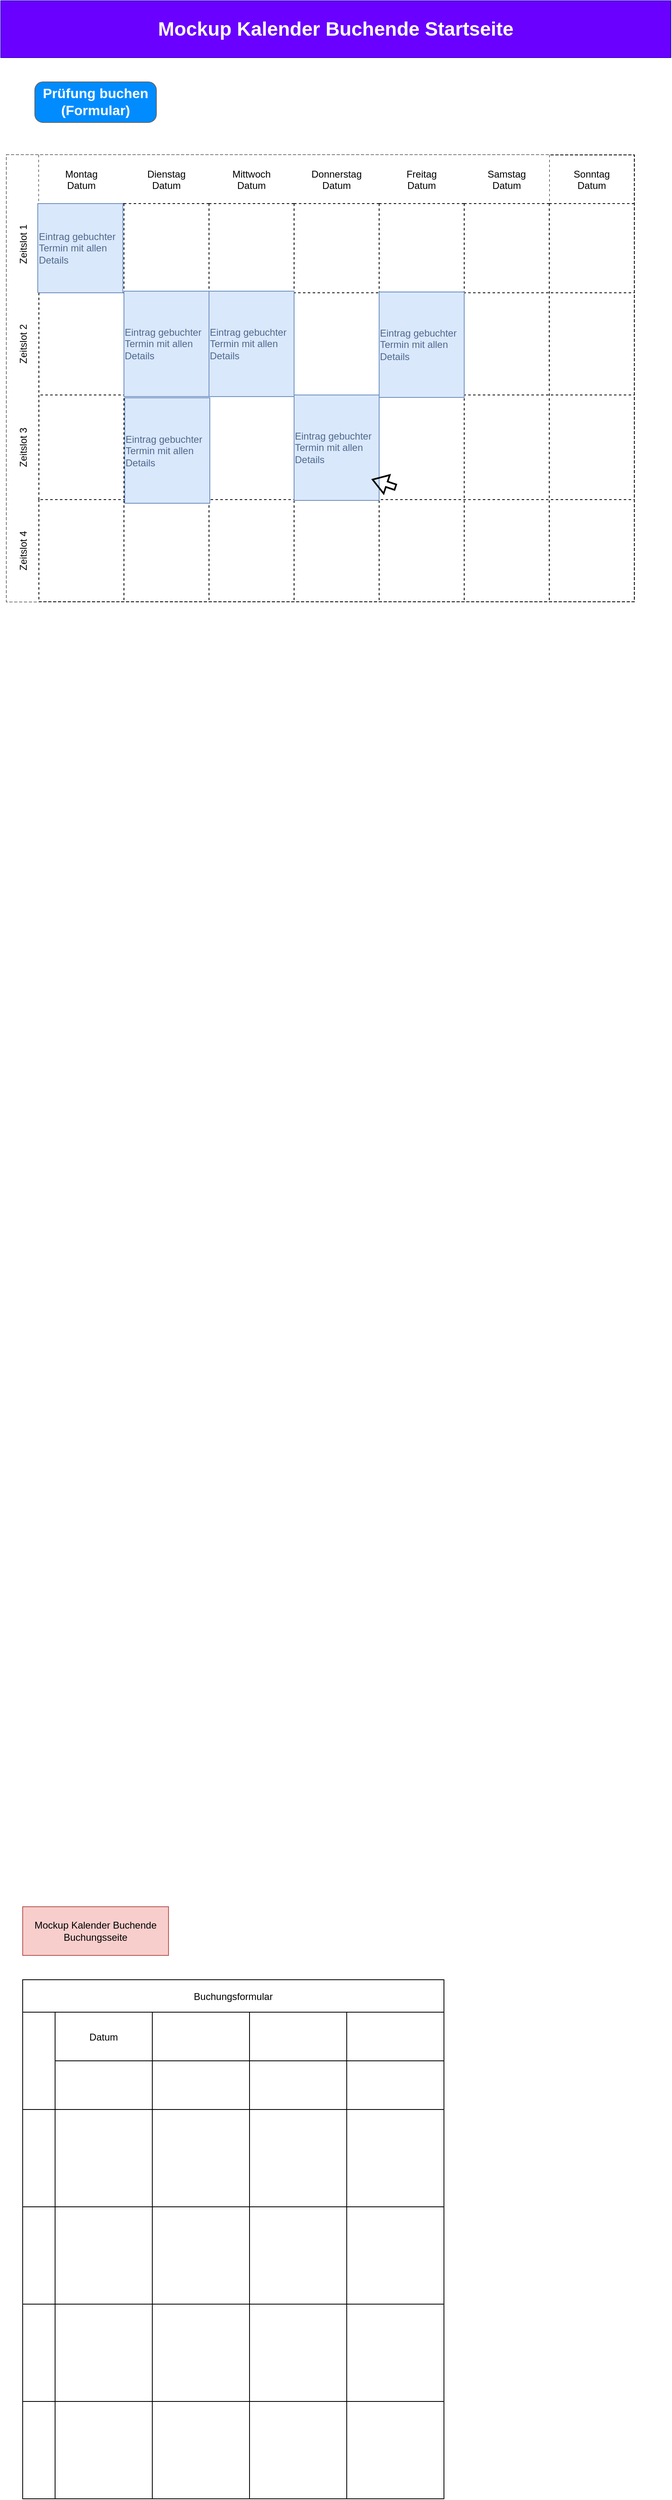 <mxfile version="24.6.5" type="github">
  <diagram name="Seite-1" id="cYS-9EuOB4i6pcKZ9MJi">
    <mxGraphModel dx="2208" dy="1963" grid="1" gridSize="10" guides="1" tooltips="1" connect="1" arrows="1" fold="1" page="1" pageScale="1" pageWidth="827" pageHeight="1169" math="0" shadow="0">
      <root>
        <mxCell id="0" />
        <mxCell id="1" parent="0" />
        <mxCell id="zZJHMVHqWspqlWFaA559-40" value="Prüfung buchen (Formular)" style="strokeWidth=1;shadow=0;dashed=0;align=center;html=1;shape=mxgraph.mockup.buttons.button;strokeColor=#666666;fontColor=#ffffff;mainText=;buttonStyle=round;fontSize=17;fontStyle=1;fillColor=#008cff;whiteSpace=wrap;" parent="1" vertex="1">
          <mxGeometry x="-785" y="-1060" width="150" height="50" as="geometry" />
        </mxCell>
        <mxCell id="zZJHMVHqWspqlWFaA559-41" value="Mockup Kalender Buchende Buchungsseite" style="rounded=0;whiteSpace=wrap;html=1;fillColor=#f8cecc;strokeColor=#b85450;" parent="1" vertex="1">
          <mxGeometry x="-800" y="1190" width="180" height="60" as="geometry" />
        </mxCell>
        <mxCell id="zZJHMVHqWspqlWFaA559-54" value="Buchungsformular" style="shape=table;childLayout=tableLayout;startSize=40;collapsible=0;recursiveResize=0;expand=0;" parent="1" vertex="1">
          <mxGeometry x="-800" y="1280" width="520" height="640" as="geometry" />
        </mxCell>
        <mxCell id="zZJHMVHqWspqlWFaA559-55" value="" style="shape=tableRow;horizontal=0;swimlaneHead=0;swimlaneBody=0;top=0;left=0;strokeColor=inherit;bottom=0;right=0;dropTarget=0;fontStyle=0;fillColor=none;points=[[0,0.5],[1,0.5]];portConstraint=eastwest;startSize=40;collapsible=0;recursiveResize=0;expand=0;" parent="zZJHMVHqWspqlWFaA559-54" vertex="1">
          <mxGeometry y="40" width="520" height="120" as="geometry" />
        </mxCell>
        <mxCell id="zZJHMVHqWspqlWFaA559-56" value="Datum" style="swimlane;swimlaneHead=0;swimlaneBody=0;fontStyle=0;strokeColor=inherit;connectable=0;fillColor=none;startSize=60;collapsible=0;recursiveResize=0;expand=0;" parent="zZJHMVHqWspqlWFaA559-55" vertex="1">
          <mxGeometry x="40" width="120" height="120" as="geometry">
            <mxRectangle width="120" height="120" as="alternateBounds" />
          </mxGeometry>
        </mxCell>
        <mxCell id="zZJHMVHqWspqlWFaA559-57" value="" style="swimlane;swimlaneHead=0;swimlaneBody=0;fontStyle=0;strokeColor=inherit;connectable=0;fillColor=none;startSize=60;collapsible=0;recursiveResize=0;expand=0;" parent="zZJHMVHqWspqlWFaA559-55" vertex="1">
          <mxGeometry x="160" width="120" height="120" as="geometry">
            <mxRectangle width="120" height="120" as="alternateBounds" />
          </mxGeometry>
        </mxCell>
        <mxCell id="zZJHMVHqWspqlWFaA559-58" value="" style="swimlane;swimlaneHead=0;swimlaneBody=0;fontStyle=0;strokeColor=inherit;connectable=0;fillColor=none;startSize=60;collapsible=0;recursiveResize=0;expand=0;" parent="zZJHMVHqWspqlWFaA559-55" vertex="1">
          <mxGeometry x="280" width="120" height="120" as="geometry">
            <mxRectangle width="120" height="120" as="alternateBounds" />
          </mxGeometry>
        </mxCell>
        <mxCell id="zZJHMVHqWspqlWFaA559-59" value="" style="swimlane;swimlaneHead=0;swimlaneBody=0;fontStyle=0;strokeColor=inherit;connectable=0;fillColor=none;startSize=60;collapsible=0;recursiveResize=0;expand=0;" parent="zZJHMVHqWspqlWFaA559-55" vertex="1">
          <mxGeometry x="400" width="120" height="120" as="geometry">
            <mxRectangle width="120" height="120" as="alternateBounds" />
          </mxGeometry>
        </mxCell>
        <mxCell id="zZJHMVHqWspqlWFaA559-60" value="" style="shape=tableRow;horizontal=0;swimlaneHead=0;swimlaneBody=0;top=0;left=0;strokeColor=inherit;bottom=0;right=0;dropTarget=0;fontStyle=0;fillColor=none;points=[[0,0.5],[1,0.5]];portConstraint=eastwest;startSize=40;collapsible=0;recursiveResize=0;expand=0;" parent="zZJHMVHqWspqlWFaA559-54" vertex="1">
          <mxGeometry y="160" width="520" height="120" as="geometry" />
        </mxCell>
        <mxCell id="zZJHMVHqWspqlWFaA559-61" value="" style="swimlane;swimlaneHead=0;swimlaneBody=0;fontStyle=0;connectable=0;strokeColor=inherit;fillColor=none;startSize=0;collapsible=0;recursiveResize=0;expand=0;" parent="zZJHMVHqWspqlWFaA559-60" vertex="1">
          <mxGeometry x="40" width="120" height="120" as="geometry">
            <mxRectangle width="120" height="120" as="alternateBounds" />
          </mxGeometry>
        </mxCell>
        <mxCell id="zZJHMVHqWspqlWFaA559-62" value="" style="swimlane;swimlaneHead=0;swimlaneBody=0;fontStyle=0;connectable=0;strokeColor=inherit;fillColor=none;startSize=0;collapsible=0;recursiveResize=0;expand=0;" parent="zZJHMVHqWspqlWFaA559-60" vertex="1">
          <mxGeometry x="160" width="120" height="120" as="geometry">
            <mxRectangle width="120" height="120" as="alternateBounds" />
          </mxGeometry>
        </mxCell>
        <mxCell id="zZJHMVHqWspqlWFaA559-63" value="" style="swimlane;swimlaneHead=0;swimlaneBody=0;fontStyle=0;connectable=0;strokeColor=inherit;fillColor=none;startSize=0;collapsible=0;recursiveResize=0;expand=0;" parent="zZJHMVHqWspqlWFaA559-60" vertex="1">
          <mxGeometry x="280" width="120" height="120" as="geometry">
            <mxRectangle width="120" height="120" as="alternateBounds" />
          </mxGeometry>
        </mxCell>
        <mxCell id="zZJHMVHqWspqlWFaA559-64" value="" style="swimlane;swimlaneHead=0;swimlaneBody=0;fontStyle=0;connectable=0;strokeColor=inherit;fillColor=none;startSize=0;collapsible=0;recursiveResize=0;expand=0;" parent="zZJHMVHqWspqlWFaA559-60" vertex="1">
          <mxGeometry x="400" width="120" height="120" as="geometry">
            <mxRectangle width="120" height="120" as="alternateBounds" />
          </mxGeometry>
        </mxCell>
        <mxCell id="zZJHMVHqWspqlWFaA559-65" value="" style="shape=tableRow;horizontal=0;swimlaneHead=0;swimlaneBody=0;top=0;left=0;strokeColor=inherit;bottom=0;right=0;dropTarget=0;fontStyle=0;fillColor=none;points=[[0,0.5],[1,0.5]];portConstraint=eastwest;startSize=40;collapsible=0;recursiveResize=0;expand=0;" parent="zZJHMVHqWspqlWFaA559-54" vertex="1">
          <mxGeometry y="280" width="520" height="120" as="geometry" />
        </mxCell>
        <mxCell id="zZJHMVHqWspqlWFaA559-66" value="" style="swimlane;swimlaneHead=0;swimlaneBody=0;fontStyle=0;connectable=0;strokeColor=inherit;fillColor=none;startSize=0;collapsible=0;recursiveResize=0;expand=0;" parent="zZJHMVHqWspqlWFaA559-65" vertex="1">
          <mxGeometry x="40" width="120" height="120" as="geometry">
            <mxRectangle width="120" height="120" as="alternateBounds" />
          </mxGeometry>
        </mxCell>
        <mxCell id="zZJHMVHqWspqlWFaA559-67" value="" style="swimlane;swimlaneHead=0;swimlaneBody=0;fontStyle=0;connectable=0;strokeColor=inherit;fillColor=none;startSize=0;collapsible=0;recursiveResize=0;expand=0;" parent="zZJHMVHqWspqlWFaA559-65" vertex="1">
          <mxGeometry x="160" width="120" height="120" as="geometry">
            <mxRectangle width="120" height="120" as="alternateBounds" />
          </mxGeometry>
        </mxCell>
        <mxCell id="zZJHMVHqWspqlWFaA559-68" value="" style="swimlane;swimlaneHead=0;swimlaneBody=0;fontStyle=0;connectable=0;strokeColor=inherit;fillColor=none;startSize=0;collapsible=0;recursiveResize=0;expand=0;" parent="zZJHMVHqWspqlWFaA559-65" vertex="1">
          <mxGeometry x="280" width="120" height="120" as="geometry">
            <mxRectangle width="120" height="120" as="alternateBounds" />
          </mxGeometry>
        </mxCell>
        <mxCell id="zZJHMVHqWspqlWFaA559-69" value="" style="swimlane;swimlaneHead=0;swimlaneBody=0;fontStyle=0;connectable=0;strokeColor=inherit;fillColor=none;startSize=0;collapsible=0;recursiveResize=0;expand=0;" parent="zZJHMVHqWspqlWFaA559-65" vertex="1">
          <mxGeometry x="400" width="120" height="120" as="geometry">
            <mxRectangle width="120" height="120" as="alternateBounds" />
          </mxGeometry>
        </mxCell>
        <mxCell id="zZJHMVHqWspqlWFaA559-70" value="" style="shape=tableRow;horizontal=0;swimlaneHead=0;swimlaneBody=0;top=0;left=0;strokeColor=inherit;bottom=0;right=0;dropTarget=0;fontStyle=0;fillColor=none;points=[[0,0.5],[1,0.5]];portConstraint=eastwest;startSize=40;collapsible=0;recursiveResize=0;expand=0;" parent="zZJHMVHqWspqlWFaA559-54" vertex="1">
          <mxGeometry y="400" width="520" height="120" as="geometry" />
        </mxCell>
        <mxCell id="zZJHMVHqWspqlWFaA559-71" value="" style="swimlane;swimlaneHead=0;swimlaneBody=0;fontStyle=0;connectable=0;strokeColor=inherit;fillColor=none;startSize=0;collapsible=0;recursiveResize=0;expand=0;" parent="zZJHMVHqWspqlWFaA559-70" vertex="1">
          <mxGeometry x="40" width="120" height="120" as="geometry">
            <mxRectangle width="120" height="120" as="alternateBounds" />
          </mxGeometry>
        </mxCell>
        <mxCell id="zZJHMVHqWspqlWFaA559-72" value="" style="swimlane;swimlaneHead=0;swimlaneBody=0;fontStyle=0;connectable=0;strokeColor=inherit;fillColor=none;startSize=0;collapsible=0;recursiveResize=0;expand=0;" parent="zZJHMVHqWspqlWFaA559-70" vertex="1">
          <mxGeometry x="160" width="120" height="120" as="geometry">
            <mxRectangle width="120" height="120" as="alternateBounds" />
          </mxGeometry>
        </mxCell>
        <mxCell id="zZJHMVHqWspqlWFaA559-73" value="" style="swimlane;swimlaneHead=0;swimlaneBody=0;fontStyle=0;connectable=0;strokeColor=inherit;fillColor=none;startSize=0;collapsible=0;recursiveResize=0;expand=0;" parent="zZJHMVHqWspqlWFaA559-70" vertex="1">
          <mxGeometry x="280" width="120" height="120" as="geometry">
            <mxRectangle width="120" height="120" as="alternateBounds" />
          </mxGeometry>
        </mxCell>
        <mxCell id="zZJHMVHqWspqlWFaA559-74" value="" style="swimlane;swimlaneHead=0;swimlaneBody=0;fontStyle=0;connectable=0;strokeColor=inherit;fillColor=none;startSize=0;collapsible=0;recursiveResize=0;expand=0;" parent="zZJHMVHqWspqlWFaA559-70" vertex="1">
          <mxGeometry x="400" width="120" height="120" as="geometry">
            <mxRectangle width="120" height="120" as="alternateBounds" />
          </mxGeometry>
        </mxCell>
        <mxCell id="zZJHMVHqWspqlWFaA559-75" value="" style="shape=tableRow;horizontal=0;swimlaneHead=0;swimlaneBody=0;top=0;left=0;strokeColor=inherit;bottom=0;right=0;dropTarget=0;fontStyle=0;fillColor=none;points=[[0,0.5],[1,0.5]];portConstraint=eastwest;startSize=40;collapsible=0;recursiveResize=0;expand=0;" parent="zZJHMVHqWspqlWFaA559-54" vertex="1">
          <mxGeometry y="520" width="520" height="120" as="geometry" />
        </mxCell>
        <mxCell id="zZJHMVHqWspqlWFaA559-76" value="" style="swimlane;swimlaneHead=0;swimlaneBody=0;fontStyle=0;connectable=0;strokeColor=inherit;fillColor=none;startSize=0;collapsible=0;recursiveResize=0;expand=0;" parent="zZJHMVHqWspqlWFaA559-75" vertex="1">
          <mxGeometry x="40" width="120" height="120" as="geometry">
            <mxRectangle width="120" height="120" as="alternateBounds" />
          </mxGeometry>
        </mxCell>
        <mxCell id="zZJHMVHqWspqlWFaA559-77" value="" style="swimlane;swimlaneHead=0;swimlaneBody=0;fontStyle=0;connectable=0;strokeColor=inherit;fillColor=none;startSize=0;collapsible=0;recursiveResize=0;expand=0;" parent="zZJHMVHqWspqlWFaA559-75" vertex="1">
          <mxGeometry x="160" width="120" height="120" as="geometry">
            <mxRectangle width="120" height="120" as="alternateBounds" />
          </mxGeometry>
        </mxCell>
        <mxCell id="zZJHMVHqWspqlWFaA559-78" value="" style="swimlane;swimlaneHead=0;swimlaneBody=0;fontStyle=0;connectable=0;strokeColor=inherit;fillColor=none;startSize=0;collapsible=0;recursiveResize=0;expand=0;" parent="zZJHMVHqWspqlWFaA559-75" vertex="1">
          <mxGeometry x="280" width="120" height="120" as="geometry">
            <mxRectangle width="120" height="120" as="alternateBounds" />
          </mxGeometry>
        </mxCell>
        <mxCell id="zZJHMVHqWspqlWFaA559-79" value="" style="swimlane;swimlaneHead=0;swimlaneBody=0;fontStyle=0;connectable=0;strokeColor=inherit;fillColor=none;startSize=0;collapsible=0;recursiveResize=0;expand=0;" parent="zZJHMVHqWspqlWFaA559-75" vertex="1">
          <mxGeometry x="400" width="120" height="120" as="geometry">
            <mxRectangle width="120" height="120" as="alternateBounds" />
          </mxGeometry>
        </mxCell>
        <mxCell id="TFHUqVvF181P1IRJi5gQ-1" value="" style="shape=table;childLayout=tableLayout;startSize=0;collapsible=0;recursiveResize=0;expand=0;dashed=1;" vertex="1" parent="1">
          <mxGeometry x="-820" y="-970" width="775" height="551" as="geometry" />
        </mxCell>
        <mxCell id="TFHUqVvF181P1IRJi5gQ-2" value="Zeitslot 1                " style="shape=tableRow;horizontal=0;swimlaneHead=0;swimlaneBody=0;top=0;left=0;bottom=0;right=0;dropTarget=0;fontStyle=0;points=[[0,0.5],[1,0.5]];portConstraint=eastwest;startSize=40;collapsible=0;recursiveResize=0;expand=0;fillColor=default;dashed=1;" vertex="1" parent="TFHUqVvF181P1IRJi5gQ-1">
          <mxGeometry width="775" height="170" as="geometry" />
        </mxCell>
        <mxCell id="TFHUqVvF181P1IRJi5gQ-3" value="Montag&#xa;Datum" style="swimlane;swimlaneHead=0;swimlaneBody=0;fontStyle=0;connectable=0;startSize=60;collapsible=0;recursiveResize=0;expand=0;dashed=1;" vertex="1" parent="TFHUqVvF181P1IRJi5gQ-2">
          <mxGeometry x="40" width="105" height="170" as="geometry">
            <mxRectangle width="105" height="170" as="alternateBounds" />
          </mxGeometry>
        </mxCell>
        <mxCell id="TFHUqVvF181P1IRJi5gQ-4" value="&lt;div align=&quot;left&quot;&gt;&lt;div align=&quot;left&quot;&gt;&lt;font color=&quot;#4f688c&quot;&gt;Eintrag gebuchter Termin mit allen Details&lt;/font&gt;&lt;/div&gt;&lt;font color=&quot;#4f688c&quot;&gt;&lt;/font&gt;&lt;/div&gt;" style="rounded=0;whiteSpace=wrap;html=1;fillColor=#dae8fc;strokeColor=#6c8ebf;" vertex="1" parent="TFHUqVvF181P1IRJi5gQ-3">
          <mxGeometry x="-1.39" y="60" width="105" height="110" as="geometry" />
        </mxCell>
        <mxCell id="TFHUqVvF181P1IRJi5gQ-5" value="Dienstag&#xa;Datum" style="swimlane;swimlaneHead=0;swimlaneBody=0;fontStyle=0;connectable=0;startSize=60;collapsible=0;recursiveResize=0;expand=0;dashed=1;" vertex="1" parent="TFHUqVvF181P1IRJi5gQ-2">
          <mxGeometry x="145" width="105" height="170" as="geometry">
            <mxRectangle width="105" height="170" as="alternateBounds" />
          </mxGeometry>
        </mxCell>
        <mxCell id="TFHUqVvF181P1IRJi5gQ-6" value="Mittwoch&#xa;Datum" style="swimlane;swimlaneHead=0;swimlaneBody=0;fontStyle=0;connectable=0;startSize=60;collapsible=0;recursiveResize=0;expand=0;dashed=1;" vertex="1" parent="TFHUqVvF181P1IRJi5gQ-2">
          <mxGeometry x="250" width="105" height="170" as="geometry">
            <mxRectangle width="105" height="170" as="alternateBounds" />
          </mxGeometry>
        </mxCell>
        <mxCell id="TFHUqVvF181P1IRJi5gQ-7" value="Donnerstag&#xa;Datum" style="swimlane;swimlaneHead=0;swimlaneBody=0;fontStyle=0;connectable=0;startSize=60;collapsible=0;recursiveResize=0;expand=0;dashed=1;" vertex="1" parent="TFHUqVvF181P1IRJi5gQ-2">
          <mxGeometry x="355" width="105" height="170" as="geometry">
            <mxRectangle width="105" height="170" as="alternateBounds" />
          </mxGeometry>
        </mxCell>
        <mxCell id="TFHUqVvF181P1IRJi5gQ-8" value="Freitag&#xa;Datum" style="swimlane;swimlaneHead=0;swimlaneBody=0;fontStyle=0;connectable=0;startSize=60;collapsible=0;recursiveResize=0;expand=0;dashed=1;" vertex="1" parent="TFHUqVvF181P1IRJi5gQ-2">
          <mxGeometry x="460" width="105" height="170" as="geometry">
            <mxRectangle width="105" height="170" as="alternateBounds" />
          </mxGeometry>
        </mxCell>
        <mxCell id="TFHUqVvF181P1IRJi5gQ-9" value="Samstag&#xa;Datum" style="swimlane;swimlaneHead=0;swimlaneBody=0;fontStyle=0;connectable=0;startSize=60;collapsible=0;recursiveResize=0;expand=0;dashed=1;" vertex="1" parent="TFHUqVvF181P1IRJi5gQ-2">
          <mxGeometry x="565" width="105" height="170" as="geometry">
            <mxRectangle width="105" height="170" as="alternateBounds" />
          </mxGeometry>
        </mxCell>
        <mxCell id="TFHUqVvF181P1IRJi5gQ-10" value="Sonntag&#xa;Datum" style="swimlane;swimlaneHead=0;swimlaneBody=0;fontStyle=0;strokeColor=inherit;connectable=0;fillColor=none;startSize=60;collapsible=0;recursiveResize=0;expand=0;dashed=1;" vertex="1" parent="TFHUqVvF181P1IRJi5gQ-2">
          <mxGeometry x="670" width="105" height="170" as="geometry">
            <mxRectangle width="105" height="170" as="alternateBounds" />
          </mxGeometry>
        </mxCell>
        <mxCell id="TFHUqVvF181P1IRJi5gQ-11" value="Zeitslot 2" style="shape=tableRow;horizontal=0;swimlaneHead=0;swimlaneBody=0;top=0;left=0;bottom=0;right=0;dropTarget=0;fontStyle=0;points=[[0,0.5],[1,0.5]];portConstraint=eastwest;startSize=40;collapsible=0;recursiveResize=0;expand=0;dashed=1;" vertex="1" parent="TFHUqVvF181P1IRJi5gQ-1">
          <mxGeometry y="170" width="775" height="126" as="geometry" />
        </mxCell>
        <mxCell id="TFHUqVvF181P1IRJi5gQ-12" value="" style="swimlane;swimlaneHead=0;swimlaneBody=0;fontStyle=0;connectable=0;startSize=0;collapsible=0;recursiveResize=0;expand=0;dashed=1;" vertex="1" parent="TFHUqVvF181P1IRJi5gQ-11">
          <mxGeometry x="40" width="105" height="126" as="geometry">
            <mxRectangle width="105" height="126" as="alternateBounds" />
          </mxGeometry>
        </mxCell>
        <mxCell id="TFHUqVvF181P1IRJi5gQ-13" value="" style="swimlane;swimlaneHead=0;swimlaneBody=0;fontStyle=0;connectable=0;startSize=0;collapsible=0;recursiveResize=0;expand=0;dashed=1;" vertex="1" parent="TFHUqVvF181P1IRJi5gQ-11">
          <mxGeometry x="145" width="105" height="126" as="geometry">
            <mxRectangle width="105" height="126" as="alternateBounds" />
          </mxGeometry>
        </mxCell>
        <mxCell id="TFHUqVvF181P1IRJi5gQ-14" value="&lt;div align=&quot;left&quot;&gt;&lt;font color=&quot;#4f688c&quot;&gt;Eintrag gebuchter Termin mit allen Details&lt;/font&gt;&lt;/div&gt;" style="rounded=0;whiteSpace=wrap;html=1;fillColor=#dae8fc;strokeColor=#6c8ebf;" vertex="1" parent="TFHUqVvF181P1IRJi5gQ-13">
          <mxGeometry y="-2" width="105" height="130" as="geometry" />
        </mxCell>
        <mxCell id="TFHUqVvF181P1IRJi5gQ-15" value="" style="swimlane;swimlaneHead=0;swimlaneBody=0;fontStyle=0;connectable=0;startSize=0;collapsible=0;recursiveResize=0;expand=0;dashed=1;" vertex="1" parent="TFHUqVvF181P1IRJi5gQ-11">
          <mxGeometry x="250" width="105" height="126" as="geometry">
            <mxRectangle width="105" height="126" as="alternateBounds" />
          </mxGeometry>
        </mxCell>
        <mxCell id="TFHUqVvF181P1IRJi5gQ-16" value="" style="swimlane;swimlaneHead=0;swimlaneBody=0;fontStyle=0;connectable=0;startSize=0;collapsible=0;recursiveResize=0;expand=0;dashed=1;" vertex="1" parent="TFHUqVvF181P1IRJi5gQ-15">
          <mxGeometry y="-2" width="105" height="129" as="geometry">
            <mxRectangle width="105" height="129" as="alternateBounds" />
          </mxGeometry>
        </mxCell>
        <mxCell id="TFHUqVvF181P1IRJi5gQ-17" value="&lt;div align=&quot;left&quot;&gt;&lt;div align=&quot;left&quot;&gt;&lt;font color=&quot;#4f688c&quot;&gt;Eintrag gebuchter Termin mit allen Details&lt;/font&gt;&lt;/div&gt;&lt;font color=&quot;#4f688c&quot;&gt;&lt;/font&gt;&lt;/div&gt;" style="rounded=0;whiteSpace=wrap;html=1;fillColor=#dae8fc;strokeColor=#6c8ebf;" vertex="1" parent="TFHUqVvF181P1IRJi5gQ-16">
          <mxGeometry width="105" height="130" as="geometry" />
        </mxCell>
        <mxCell id="TFHUqVvF181P1IRJi5gQ-18" value="" style="swimlane;swimlaneHead=0;swimlaneBody=0;fontStyle=0;connectable=0;startSize=0;collapsible=0;recursiveResize=0;expand=0;dashed=1;" vertex="1" parent="TFHUqVvF181P1IRJi5gQ-11">
          <mxGeometry x="355" width="105" height="126" as="geometry">
            <mxRectangle width="105" height="126" as="alternateBounds" />
          </mxGeometry>
        </mxCell>
        <mxCell id="TFHUqVvF181P1IRJi5gQ-19" value="" style="swimlane;swimlaneHead=0;swimlaneBody=0;fontStyle=0;connectable=0;startSize=0;collapsible=0;recursiveResize=0;expand=0;dashed=1;" vertex="1" parent="TFHUqVvF181P1IRJi5gQ-11">
          <mxGeometry x="460" width="105" height="126" as="geometry">
            <mxRectangle width="105" height="126" as="alternateBounds" />
          </mxGeometry>
        </mxCell>
        <mxCell id="TFHUqVvF181P1IRJi5gQ-20" value="&lt;div align=&quot;left&quot;&gt;&lt;div align=&quot;left&quot;&gt;&lt;font color=&quot;#4f688c&quot;&gt;Eintrag gebuchter Termin mit allen Details&lt;/font&gt;&lt;/div&gt;&lt;font color=&quot;#4f688c&quot;&gt;&lt;/font&gt;&lt;/div&gt;" style="rounded=0;whiteSpace=wrap;html=1;fillColor=#dae8fc;strokeColor=#6c8ebf;" vertex="1" parent="TFHUqVvF181P1IRJi5gQ-19">
          <mxGeometry x="-1.776e-15" y="-1" width="105" height="130" as="geometry" />
        </mxCell>
        <mxCell id="TFHUqVvF181P1IRJi5gQ-21" value="" style="swimlane;swimlaneHead=0;swimlaneBody=0;fontStyle=0;connectable=0;startSize=0;collapsible=0;recursiveResize=0;expand=0;dashed=1;" vertex="1" parent="TFHUqVvF181P1IRJi5gQ-11">
          <mxGeometry x="565" width="105" height="126" as="geometry">
            <mxRectangle width="105" height="126" as="alternateBounds" />
          </mxGeometry>
        </mxCell>
        <mxCell id="TFHUqVvF181P1IRJi5gQ-22" value="" style="swimlane;swimlaneHead=0;swimlaneBody=0;fontStyle=0;connectable=0;strokeColor=inherit;fillColor=none;startSize=0;collapsible=0;recursiveResize=0;expand=0;dashed=1;" vertex="1" parent="TFHUqVvF181P1IRJi5gQ-11">
          <mxGeometry x="670" width="105" height="126" as="geometry">
            <mxRectangle width="105" height="126" as="alternateBounds" />
          </mxGeometry>
        </mxCell>
        <mxCell id="TFHUqVvF181P1IRJi5gQ-23" value="Zeitslot 3" style="shape=tableRow;horizontal=0;swimlaneHead=0;swimlaneBody=0;top=0;left=0;bottom=0;right=0;dropTarget=0;fontStyle=0;points=[[0,0.5],[1,0.5]];portConstraint=eastwest;startSize=40;collapsible=0;recursiveResize=0;expand=0;dashed=1;" vertex="1" parent="TFHUqVvF181P1IRJi5gQ-1">
          <mxGeometry y="296" width="775" height="129" as="geometry" />
        </mxCell>
        <mxCell id="TFHUqVvF181P1IRJi5gQ-24" value="" style="swimlane;swimlaneHead=0;swimlaneBody=0;fontStyle=0;connectable=0;startSize=0;collapsible=0;recursiveResize=0;expand=0;dashed=1;" vertex="1" parent="TFHUqVvF181P1IRJi5gQ-23">
          <mxGeometry x="40" width="105" height="129" as="geometry">
            <mxRectangle width="105" height="129" as="alternateBounds" />
          </mxGeometry>
        </mxCell>
        <mxCell id="TFHUqVvF181P1IRJi5gQ-25" value="" style="swimlane;swimlaneHead=0;swimlaneBody=0;fontStyle=0;connectable=0;startSize=0;collapsible=0;recursiveResize=0;expand=0;dashed=1;" vertex="1" parent="TFHUqVvF181P1IRJi5gQ-23">
          <mxGeometry x="145" width="105" height="129" as="geometry">
            <mxRectangle width="105" height="129" as="alternateBounds" />
          </mxGeometry>
        </mxCell>
        <mxCell id="TFHUqVvF181P1IRJi5gQ-26" value="" style="swimlane;swimlaneHead=0;swimlaneBody=0;fontStyle=0;connectable=0;startSize=0;collapsible=0;recursiveResize=0;expand=0;dashed=1;" vertex="1" parent="TFHUqVvF181P1IRJi5gQ-25">
          <mxGeometry x="6" y="4.5" width="105" height="129" as="geometry">
            <mxRectangle width="105" height="129" as="alternateBounds" />
          </mxGeometry>
        </mxCell>
        <mxCell id="TFHUqVvF181P1IRJi5gQ-27" value="&lt;div align=&quot;left&quot;&gt;&lt;div align=&quot;left&quot;&gt;&lt;font color=&quot;#4f688c&quot;&gt;Eintrag gebuchter Termin mit allen Details&lt;/font&gt;&lt;/div&gt;&lt;font color=&quot;#4f688c&quot;&gt;&lt;/font&gt;&lt;/div&gt;" style="rounded=0;whiteSpace=wrap;html=1;fillColor=#dae8fc;strokeColor=#6c8ebf;" vertex="1" parent="TFHUqVvF181P1IRJi5gQ-26">
          <mxGeometry x="-5" y="-1" width="105" height="130" as="geometry" />
        </mxCell>
        <mxCell id="TFHUqVvF181P1IRJi5gQ-28" value="" style="swimlane;swimlaneHead=0;swimlaneBody=0;fontStyle=0;connectable=0;startSize=0;collapsible=0;recursiveResize=0;expand=0;dashed=1;" vertex="1" parent="TFHUqVvF181P1IRJi5gQ-23">
          <mxGeometry x="250" width="105" height="129" as="geometry">
            <mxRectangle width="105" height="129" as="alternateBounds" />
          </mxGeometry>
        </mxCell>
        <mxCell id="TFHUqVvF181P1IRJi5gQ-29" value="" style="swimlane;swimlaneHead=0;swimlaneBody=0;fontStyle=0;connectable=0;startSize=0;collapsible=0;recursiveResize=0;expand=0;dashed=1;" vertex="1" parent="TFHUqVvF181P1IRJi5gQ-23">
          <mxGeometry x="355" width="105" height="129" as="geometry">
            <mxRectangle width="105" height="129" as="alternateBounds" />
          </mxGeometry>
        </mxCell>
        <mxCell id="TFHUqVvF181P1IRJi5gQ-30" value="&lt;div align=&quot;left&quot;&gt;&lt;div align=&quot;left&quot;&gt;&lt;font color=&quot;#4f688c&quot;&gt;Eintrag gebuchter Termin mit allen Details&lt;/font&gt;&lt;/div&gt;&lt;font color=&quot;#4f688c&quot;&gt;&lt;/font&gt;&lt;/div&gt;" style="rounded=0;whiteSpace=wrap;html=1;fillColor=#dae8fc;strokeColor=#6c8ebf;" vertex="1" parent="TFHUqVvF181P1IRJi5gQ-29">
          <mxGeometry width="105" height="130" as="geometry" />
        </mxCell>
        <mxCell id="TFHUqVvF181P1IRJi5gQ-31" value="" style="shape=flexArrow;endArrow=classic;html=1;rounded=0;width=6;endSize=5.45;strokeWidth=2;endWidth=15;" edge="1" parent="TFHUqVvF181P1IRJi5gQ-29">
          <mxGeometry width="50" height="50" relative="1" as="geometry">
            <mxPoint x="126" y="114" as="sourcePoint" />
            <mxPoint x="96" y="104" as="targetPoint" />
          </mxGeometry>
        </mxCell>
        <mxCell id="TFHUqVvF181P1IRJi5gQ-32" value="" style="swimlane;swimlaneHead=0;swimlaneBody=0;fontStyle=0;connectable=0;startSize=0;collapsible=0;recursiveResize=0;expand=0;dashed=1;" vertex="1" parent="TFHUqVvF181P1IRJi5gQ-23">
          <mxGeometry x="460" width="105" height="129" as="geometry">
            <mxRectangle width="105" height="129" as="alternateBounds" />
          </mxGeometry>
        </mxCell>
        <mxCell id="TFHUqVvF181P1IRJi5gQ-34" value="" style="swimlane;swimlaneHead=0;swimlaneBody=0;fontStyle=0;connectable=0;startSize=0;collapsible=0;recursiveResize=0;expand=0;dashed=1;" vertex="1" parent="TFHUqVvF181P1IRJi5gQ-23">
          <mxGeometry x="565" width="105" height="129" as="geometry">
            <mxRectangle width="105" height="129" as="alternateBounds" />
          </mxGeometry>
        </mxCell>
        <mxCell id="TFHUqVvF181P1IRJi5gQ-35" value="" style="swimlane;swimlaneHead=0;swimlaneBody=0;fontStyle=0;connectable=0;strokeColor=inherit;fillColor=none;startSize=0;collapsible=0;recursiveResize=0;expand=0;dashed=1;" vertex="1" parent="TFHUqVvF181P1IRJi5gQ-23">
          <mxGeometry x="670" width="105" height="129" as="geometry">
            <mxRectangle width="105" height="129" as="alternateBounds" />
          </mxGeometry>
        </mxCell>
        <mxCell id="TFHUqVvF181P1IRJi5gQ-36" value="Zeitslot 4" style="shape=tableRow;horizontal=0;swimlaneHead=0;swimlaneBody=0;top=0;left=0;bottom=0;right=0;dropTarget=0;fontStyle=0;points=[[0,0.5],[1,0.5]];portConstraint=eastwest;startSize=40;collapsible=0;recursiveResize=0;expand=0;dashed=1;" vertex="1" parent="TFHUqVvF181P1IRJi5gQ-1">
          <mxGeometry y="425" width="775" height="126" as="geometry" />
        </mxCell>
        <mxCell id="TFHUqVvF181P1IRJi5gQ-37" value="" style="swimlane;swimlaneHead=0;swimlaneBody=0;fontStyle=0;connectable=0;strokeColor=inherit;fillColor=none;startSize=0;collapsible=0;recursiveResize=0;expand=0;dashed=1;" vertex="1" parent="TFHUqVvF181P1IRJi5gQ-36">
          <mxGeometry x="40" width="105" height="126" as="geometry">
            <mxRectangle width="105" height="126" as="alternateBounds" />
          </mxGeometry>
        </mxCell>
        <mxCell id="TFHUqVvF181P1IRJi5gQ-38" value="" style="swimlane;swimlaneHead=0;swimlaneBody=0;fontStyle=0;connectable=0;strokeColor=inherit;fillColor=none;startSize=0;collapsible=0;recursiveResize=0;expand=0;dashed=1;" vertex="1" parent="TFHUqVvF181P1IRJi5gQ-36">
          <mxGeometry x="145" width="105" height="126" as="geometry">
            <mxRectangle width="105" height="126" as="alternateBounds" />
          </mxGeometry>
        </mxCell>
        <mxCell id="TFHUqVvF181P1IRJi5gQ-39" value="" style="swimlane;swimlaneHead=0;swimlaneBody=0;fontStyle=0;connectable=0;strokeColor=inherit;fillColor=none;startSize=0;collapsible=0;recursiveResize=0;expand=0;dashed=1;" vertex="1" parent="TFHUqVvF181P1IRJi5gQ-36">
          <mxGeometry x="250" width="105" height="126" as="geometry">
            <mxRectangle width="105" height="126" as="alternateBounds" />
          </mxGeometry>
        </mxCell>
        <mxCell id="TFHUqVvF181P1IRJi5gQ-40" value="" style="swimlane;swimlaneHead=0;swimlaneBody=0;fontStyle=0;connectable=0;strokeColor=inherit;fillColor=none;startSize=0;collapsible=0;recursiveResize=0;expand=0;dashed=1;" vertex="1" parent="TFHUqVvF181P1IRJi5gQ-36">
          <mxGeometry x="355" width="105" height="126" as="geometry">
            <mxRectangle width="105" height="126" as="alternateBounds" />
          </mxGeometry>
        </mxCell>
        <mxCell id="TFHUqVvF181P1IRJi5gQ-41" value="" style="swimlane;swimlaneHead=0;swimlaneBody=0;fontStyle=0;connectable=0;strokeColor=inherit;fillColor=none;startSize=0;collapsible=0;recursiveResize=0;expand=0;dashed=1;" vertex="1" parent="TFHUqVvF181P1IRJi5gQ-36">
          <mxGeometry x="460" width="105" height="126" as="geometry">
            <mxRectangle width="105" height="126" as="alternateBounds" />
          </mxGeometry>
        </mxCell>
        <mxCell id="TFHUqVvF181P1IRJi5gQ-42" value="" style="swimlane;swimlaneHead=0;swimlaneBody=0;fontStyle=0;connectable=0;strokeColor=inherit;fillColor=none;startSize=0;collapsible=0;recursiveResize=0;expand=0;dashed=1;" vertex="1" parent="TFHUqVvF181P1IRJi5gQ-36">
          <mxGeometry x="565" width="105" height="126" as="geometry">
            <mxRectangle width="105" height="126" as="alternateBounds" />
          </mxGeometry>
        </mxCell>
        <mxCell id="TFHUqVvF181P1IRJi5gQ-43" value="" style="swimlane;swimlaneHead=0;swimlaneBody=0;fontStyle=0;connectable=0;strokeColor=inherit;fillColor=none;startSize=0;collapsible=0;recursiveResize=0;expand=0;dashed=1;" vertex="1" parent="TFHUqVvF181P1IRJi5gQ-36">
          <mxGeometry x="670" width="105" height="126" as="geometry">
            <mxRectangle width="105" height="126" as="alternateBounds" />
          </mxGeometry>
        </mxCell>
        <mxCell id="TFHUqVvF181P1IRJi5gQ-44" value="&lt;font style=&quot;font-size: 24px;&quot; color=&quot;#ffffff&quot;&gt;&lt;b&gt;Mockup Kalender Buchende Startseite&lt;/b&gt;&lt;/font&gt;" style="rounded=0;whiteSpace=wrap;html=1;fillColor=#6a00ff;strokeColor=#3700CC;fontColor=#ffffff;" vertex="1" parent="1">
          <mxGeometry x="-827" y="-1160" width="827" height="70" as="geometry" />
        </mxCell>
      </root>
    </mxGraphModel>
  </diagram>
</mxfile>
